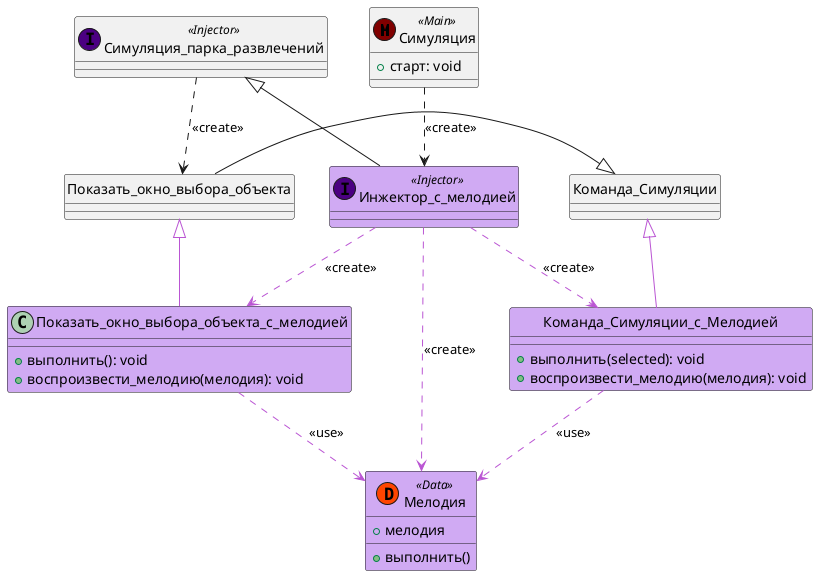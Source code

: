 @startuml
Симуляция ..> Инжектор_с_мелодией: <<create>>
Инжектор_с_мелодией .[#MediumOrchid].> Мелодия: <<create>>
Инжектор_с_мелодией .[#MediumOrchid].> Команда_Симуляции_с_Мелодией: <<create>>
Инжектор_с_мелодией .[#MediumOrchid].> Показать_окно_выбора_объекта_с_мелодией: <<create>>
Симуляция_парка_развлечений <|- Инжектор_с_мелодией
Показать_окно_выбора_объекта <|-[#MediumOrchid]- Показать_окно_выбора_объекта_с_мелодией
Команда_Симуляции <|-[#MediumOrchid]- Команда_Симуляции_с_Мелодией
Показать_окно_выбора_объекта_с_мелодией .[#MediumOrchid].> Мелодия: <<use>>
Команда_Симуляции_с_Мелодией .[#MediumOrchid].> Мелодия: <<use>>

class Симуляция_парка_развлечений << (I,Indigo) Injector >> {
}

class Инжектор_с_мелодией << (I,Indigo) Injector >> #D0AAF3 {
}

class Показать_окно_выбора_объекта {
}

class Показать_окно_выбора_объекта_с_мелодией #D0AAF3 {
    + выполнить(): void
    + воспроизвести_мелодию(мелодия): void
}

class Симуляция << (M,Maroon) Main >> {
+ старт: void
}

class Команда_Симуляции {
}

class Команда_Симуляции_с_Мелодией #D0AAF3 {
    + выполнить(selected): void
    + воспроизвести_мелодию(мелодия): void
}

class Мелодия << (D,OrangeRed) Data>> #D0AAF3 {
    + мелодия
    + выполнить()
}

hide Показать_окно_выбора_объекта circle
hide Команда_Симуляции circle
hide Команда_Симуляции_с_Мелодией circle

Симуляция_парка_развлечений ..> Показать_окно_выбора_объекта: <<create>>
Показать_окно_выбора_объекта -|> Команда_Симуляции
@enduml